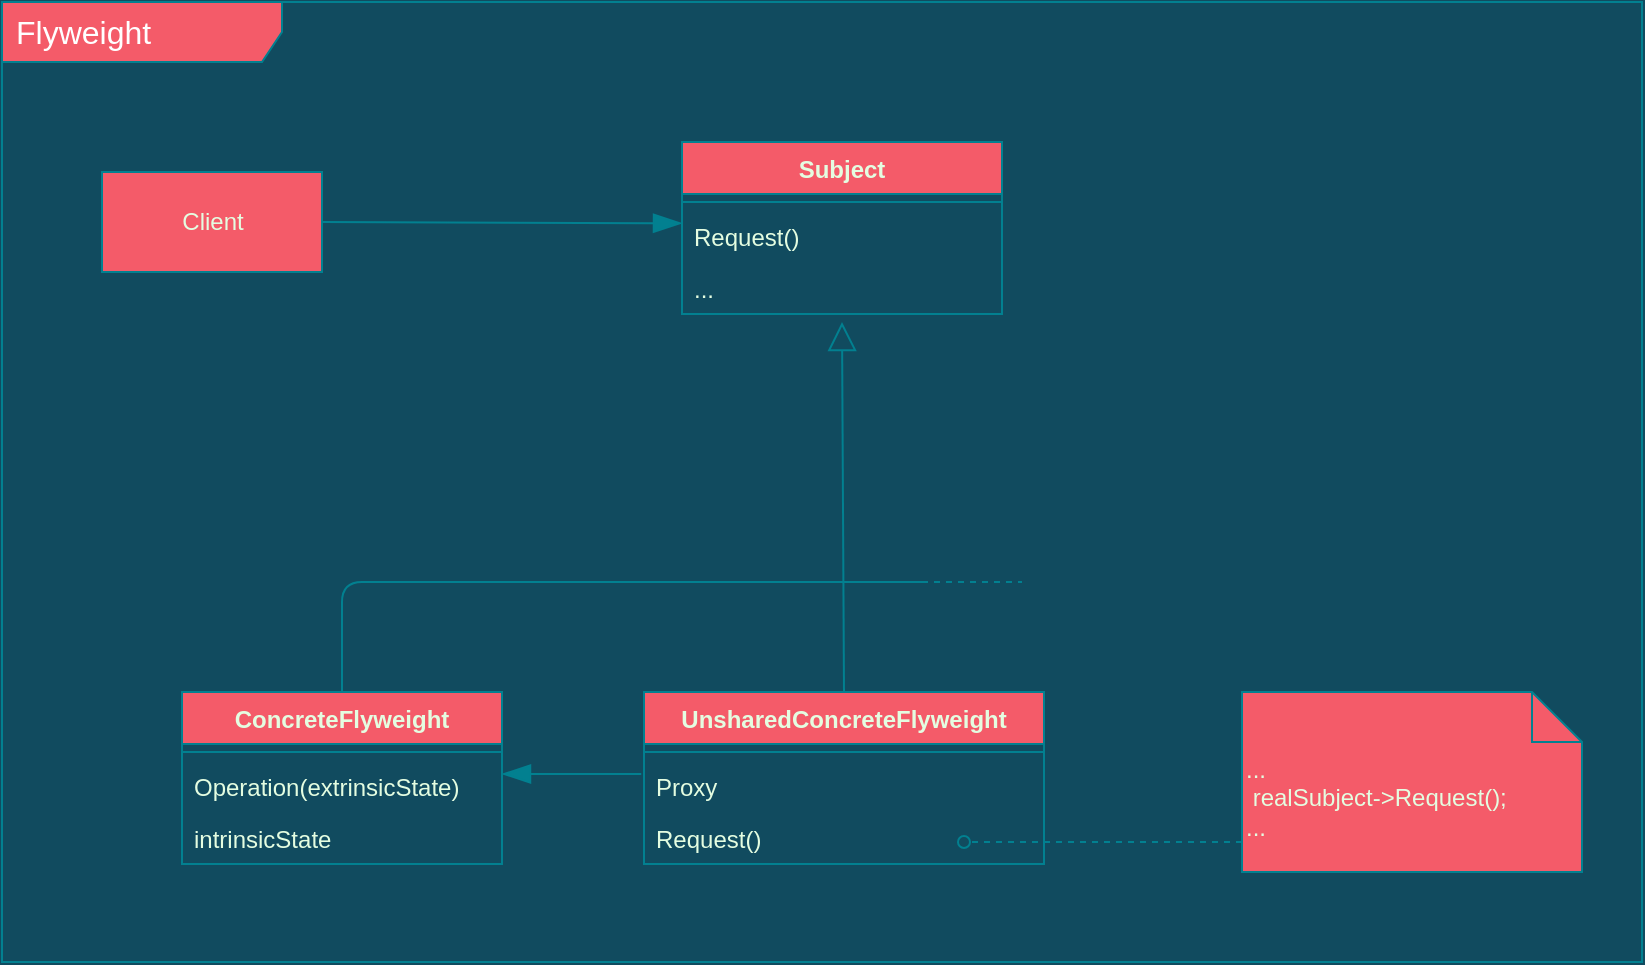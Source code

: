 <mxfile version="15.5.4" type="embed"><diagram id="F_gQ_7oDBF0sjKnGtIvj" name="Page-1"><mxGraphModel dx="1712" dy="1103" grid="1" gridSize="10" guides="1" tooltips="1" connect="1" arrows="1" fold="1" page="1" pageScale="1" pageWidth="827" pageHeight="1169" background="#114B5F" math="0" shadow="0"><root><mxCell id="0"/><mxCell id="1" parent="0"/><mxCell id="82" value="&lt;font color=&quot;#ffffff&quot;&gt;&lt;span style=&quot;font-size: 16px&quot;&gt;Flyweight&lt;/span&gt;&lt;/font&gt;" style="shape=umlFrame;whiteSpace=wrap;html=1;width=140;height=30;boundedLbl=1;verticalAlign=middle;align=left;spacingLeft=5;fillColor=#F45B69;strokeColor=#028090;fontColor=#E4FDE1;" parent="1" vertex="1"><mxGeometry y="240" width="820" height="480" as="geometry"/></mxCell><mxCell id="241" value="Subject" style="swimlane;fontStyle=1;align=center;verticalAlign=top;childLayout=stackLayout;horizontal=1;startSize=26;horizontalStack=0;resizeParent=1;resizeParentMax=0;resizeLast=0;collapsible=1;marginBottom=0;rounded=0;sketch=0;fontColor=#E4FDE1;strokeColor=#028090;fillColor=#F45B69;" vertex="1" parent="1"><mxGeometry x="340" y="310" width="160" height="86" as="geometry"/></mxCell><mxCell id="242" value="" style="line;strokeWidth=1;fillColor=none;align=left;verticalAlign=middle;spacingTop=-1;spacingLeft=3;spacingRight=3;rotatable=0;labelPosition=right;points=[];portConstraint=eastwest;rounded=0;sketch=0;fontColor=#E4FDE1;strokeColor=#028090;labelBackgroundColor=#114B5F;" vertex="1" parent="241"><mxGeometry y="26" width="160" height="8" as="geometry"/></mxCell><mxCell id="243" value="Request()" style="text;strokeColor=none;fillColor=none;align=left;verticalAlign=top;spacingLeft=4;spacingRight=4;overflow=hidden;rotatable=0;points=[[0,0.5],[1,0.5]];portConstraint=eastwest;rounded=0;sketch=0;fontColor=#E4FDE1;" vertex="1" parent="241"><mxGeometry y="34" width="160" height="26" as="geometry"/></mxCell><mxCell id="261" value="..." style="text;strokeColor=none;fillColor=none;align=left;verticalAlign=top;spacingLeft=4;spacingRight=4;overflow=hidden;rotatable=0;points=[[0,0.5],[1,0.5]];portConstraint=eastwest;rounded=0;sketch=0;fontColor=#E4FDE1;" vertex="1" parent="241"><mxGeometry y="60" width="160" height="26" as="geometry"/></mxCell><mxCell id="244" value="ConcreteFlyweight" style="swimlane;fontStyle=1;align=center;verticalAlign=top;childLayout=stackLayout;horizontal=1;startSize=26;horizontalStack=0;resizeParent=1;resizeParentMax=0;resizeLast=0;collapsible=1;marginBottom=0;rounded=0;sketch=0;fontColor=#E4FDE1;strokeColor=#028090;fillColor=#F45B69;" vertex="1" parent="1"><mxGeometry x="90" y="585" width="160" height="86" as="geometry"/></mxCell><mxCell id="245" value="" style="line;strokeWidth=1;fillColor=none;align=left;verticalAlign=middle;spacingTop=-1;spacingLeft=3;spacingRight=3;rotatable=0;labelPosition=right;points=[];portConstraint=eastwest;rounded=0;sketch=0;fontColor=#E4FDE1;strokeColor=#028090;labelBackgroundColor=#114B5F;" vertex="1" parent="244"><mxGeometry y="26" width="160" height="8" as="geometry"/></mxCell><mxCell id="246" value="Operation(extrinsicState)" style="text;strokeColor=none;fillColor=none;align=left;verticalAlign=top;spacingLeft=4;spacingRight=4;overflow=hidden;rotatable=0;points=[[0,0.5],[1,0.5]];portConstraint=eastwest;rounded=0;sketch=0;fontColor=#E4FDE1;" vertex="1" parent="244"><mxGeometry y="34" width="160" height="26" as="geometry"/></mxCell><mxCell id="247" value="intrinsicState" style="text;strokeColor=none;fillColor=none;align=left;verticalAlign=top;spacingLeft=4;spacingRight=4;overflow=hidden;rotatable=0;points=[[0,0.5],[1,0.5]];portConstraint=eastwest;rounded=0;sketch=0;fontColor=#E4FDE1;" vertex="1" parent="244"><mxGeometry y="60" width="160" height="26" as="geometry"/></mxCell><mxCell id="248" value="UnsharedConcreteFlyweight" style="swimlane;fontStyle=1;align=center;verticalAlign=top;childLayout=stackLayout;horizontal=1;startSize=26;horizontalStack=0;resizeParent=1;resizeParentMax=0;resizeLast=0;collapsible=1;marginBottom=0;rounded=0;sketch=0;fontColor=#E4FDE1;strokeColor=#028090;fillColor=#F45B69;" vertex="1" parent="1"><mxGeometry x="321" y="585" width="200" height="86" as="geometry"/></mxCell><mxCell id="249" value="" style="line;strokeWidth=1;fillColor=none;align=left;verticalAlign=middle;spacingTop=-1;spacingLeft=3;spacingRight=3;rotatable=0;labelPosition=right;points=[];portConstraint=eastwest;rounded=0;sketch=0;fontColor=#E4FDE1;strokeColor=#028090;labelBackgroundColor=#114B5F;" vertex="1" parent="248"><mxGeometry y="26" width="200" height="8" as="geometry"/></mxCell><mxCell id="250" value="Proxy" style="text;strokeColor=none;fillColor=none;align=left;verticalAlign=top;spacingLeft=4;spacingRight=4;overflow=hidden;rotatable=0;points=[[0,0.5],[1,0.5]];portConstraint=eastwest;rounded=0;sketch=0;fontColor=#E4FDE1;" vertex="1" parent="248"><mxGeometry y="34" width="200" height="26" as="geometry"/></mxCell><mxCell id="251" value="Request()" style="text;strokeColor=none;fillColor=none;align=left;verticalAlign=top;spacingLeft=4;spacingRight=4;overflow=hidden;rotatable=0;points=[[0,0.5],[1,0.5]];portConstraint=eastwest;rounded=0;sketch=0;fontColor=#E4FDE1;" vertex="1" parent="248"><mxGeometry y="60" width="200" height="26" as="geometry"/></mxCell><mxCell id="252" value="Client" style="html=1;rounded=0;sketch=0;fontColor=#E4FDE1;strokeColor=#028090;fillColor=#F45B69;" vertex="1" parent="1"><mxGeometry x="50" y="325" width="110" height="50" as="geometry"/></mxCell><mxCell id="253" value="...&lt;br&gt;&amp;nbsp;realSubject-&amp;gt;Request();&lt;br&gt;..." style="shape=note2;boundedLbl=1;whiteSpace=wrap;html=1;size=25;verticalAlign=top;align=left;rounded=0;sketch=0;fontColor=#E4FDE1;strokeColor=#028090;fillColor=#F45B69;" vertex="1" parent="1"><mxGeometry x="620" y="585" width="170" height="90" as="geometry"/></mxCell><mxCell id="254" value="" style="html=1;verticalAlign=bottom;labelBackgroundColor=none;endArrow=oval;endFill=0;dashed=1;rounded=1;sketch=0;fontColor=#E4FDE1;strokeColor=#028090;fillColor=#F45B69;curved=0;entryX=0.8;entryY=0.577;entryDx=0;entryDy=0;entryPerimeter=0;" edge="1" parent="1" target="251"><mxGeometry width="160" relative="1" as="geometry"><mxPoint x="620" y="660" as="sourcePoint"/><mxPoint x="554" y="500" as="targetPoint"/></mxGeometry></mxCell><mxCell id="264" value="" style="html=1;verticalAlign=bottom;labelBackgroundColor=none;endArrow=blockThin;endFill=1;rounded=1;sketch=0;fontColor=#E4FDE1;strokeColor=#028090;fillColor=#F45B69;curved=0;endSize=12;startSize=12;exitX=1;exitY=0.5;exitDx=0;exitDy=0;entryX=0;entryY=0.256;entryDx=0;entryDy=0;entryPerimeter=0;" edge="1" parent="1" source="252" target="243"><mxGeometry width="160" relative="1" as="geometry"><mxPoint x="420" y="520" as="sourcePoint"/><mxPoint x="580" y="520" as="targetPoint"/></mxGeometry></mxCell><mxCell id="265" value="" style="html=1;verticalAlign=bottom;labelBackgroundColor=none;endArrow=blockThin;endFill=1;rounded=1;sketch=0;fontColor=#E4FDE1;strokeColor=#028090;fillColor=#F45B69;curved=0;endSize=12;startSize=12;exitX=-0.007;exitY=0.269;exitDx=0;exitDy=0;entryX=1;entryY=0.269;entryDx=0;entryDy=0;entryPerimeter=0;exitPerimeter=0;" edge="1" parent="1" source="250" target="246"><mxGeometry width="160" relative="1" as="geometry"><mxPoint x="170" y="360" as="sourcePoint"/><mxPoint x="350" y="360.656" as="targetPoint"/></mxGeometry></mxCell><mxCell id="266" value="" style="endArrow=block;startArrow=none;endFill=0;startFill=0;endSize=12;html=1;verticalAlign=bottom;labelBackgroundColor=none;rounded=1;sketch=0;fontColor=#E4FDE1;strokeColor=#028090;fillColor=#F45B69;curved=0;startSize=12;exitX=0.5;exitY=0;exitDx=0;exitDy=0;" edge="1" parent="1" source="248"><mxGeometry width="160" relative="1" as="geometry"><mxPoint x="180" y="490" as="sourcePoint"/><mxPoint x="420" y="400" as="targetPoint"/></mxGeometry></mxCell><mxCell id="267" value="" style="endArrow=none;startArrow=none;endFill=0;startFill=0;endSize=8;html=1;verticalAlign=bottom;labelBackgroundColor=none;strokeWidth=1;rounded=1;sketch=0;fontColor=#E4FDE1;fillColor=#F45B69;curved=0;exitX=0.5;exitY=0;exitDx=0;exitDy=0;strokeColor=#028090;" edge="1" parent="1" source="244"><mxGeometry width="160" relative="1" as="geometry"><mxPoint x="170" y="520" as="sourcePoint"/><mxPoint x="420" y="530" as="targetPoint"/><Array as="points"><mxPoint x="170" y="530"/></Array></mxGeometry></mxCell><mxCell id="268" value="" style="endArrow=none;startArrow=none;endFill=0;startFill=0;endSize=8;html=1;verticalAlign=bottom;labelBackgroundColor=none;rounded=1;sketch=0;fontColor=#E4FDE1;strokeColor=#028090;fillColor=#F45B69;curved=0;" edge="1" parent="1"><mxGeometry width="160" relative="1" as="geometry"><mxPoint x="420" y="530" as="sourcePoint"/><mxPoint x="460" y="530" as="targetPoint"/></mxGeometry></mxCell><mxCell id="269" value="" style="endArrow=none;startArrow=none;endFill=0;startFill=0;endSize=8;html=1;verticalAlign=bottom;labelBackgroundColor=none;rounded=1;sketch=0;fontColor=#E4FDE1;strokeColor=#028090;fillColor=#F45B69;curved=0;dashed=1;" edge="1" parent="1"><mxGeometry width="160" relative="1" as="geometry"><mxPoint x="460" y="530" as="sourcePoint"/><mxPoint x="510" y="530" as="targetPoint"/><Array as="points"><mxPoint x="510" y="530"/></Array></mxGeometry></mxCell></root></mxGraphModel></diagram></mxfile>